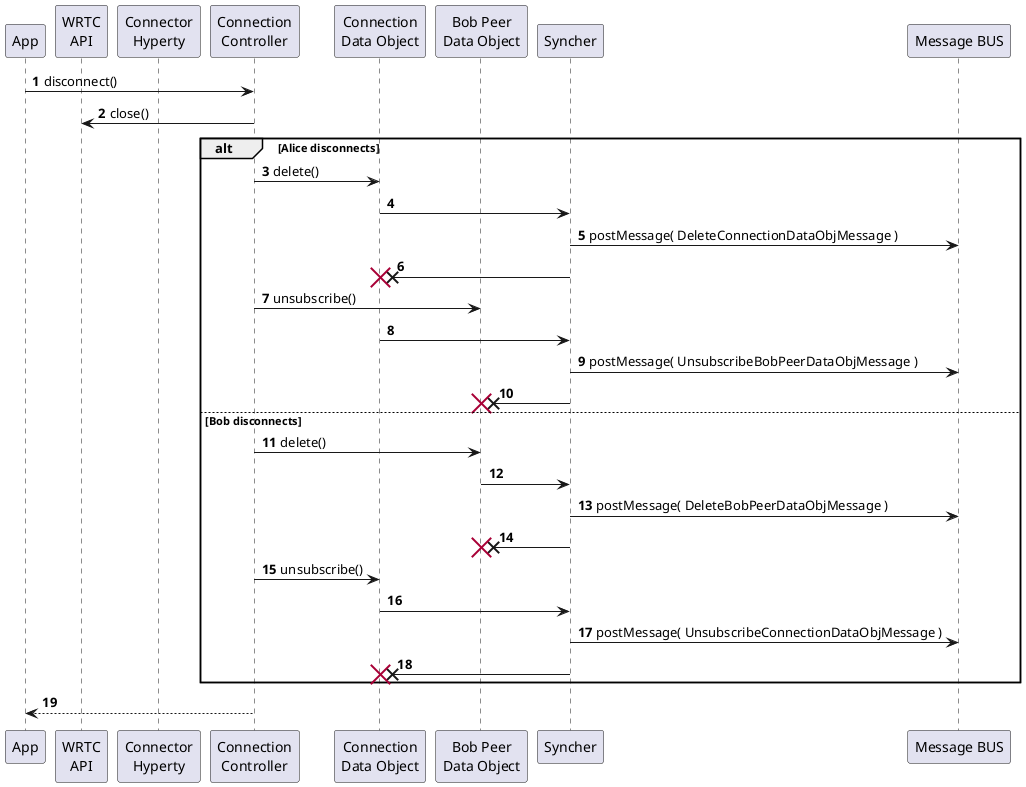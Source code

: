 @startuml
autonumber

participant "App" as app

participant "WRTC\nAPI" as wrtcAPI

participant "Connector\nHyperty" as voiceH

participant "Connection\nController" as connCtrl

participant "Connection\nData Object" as ConnA

participant "Bob Peer\nData Object" as ConnB

participant "Syncher" as sync

participant "Message BUS" as bus

app ->  connCtrl : disconnect()

connCtrl -> wrtcAPI : close()

alt Alice disconnects

connCtrl -> ConnA : delete()

ConnA -> sync

sync -> bus : postMessage( DeleteConnectionDataObjMessage )

sync ->x ConnA
destroy ConnA

connCtrl -> ConnB : unsubscribe()

ConnA -> sync

sync -> bus : postMessage( UnsubscribeBobPeerDataObjMessage )

sync ->x ConnB
destroy ConnB

else Bob disconnects

connCtrl -> ConnB : delete()

ConnB -> sync

sync -> bus : postMessage( DeleteBobPeerDataObjMessage )

sync ->x ConnB
destroy ConnB

connCtrl -> ConnA : unsubscribe()

ConnA -> sync

sync -> bus : postMessage( UnsubscribeConnectionDataObjMessage )

sync ->x ConnA
destroy ConnA

end

connCtrl --> app

@enduml
